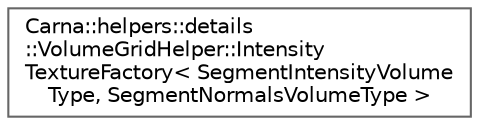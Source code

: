 digraph "Graphical Class Hierarchy"
{
 // LATEX_PDF_SIZE
  bgcolor="transparent";
  edge [fontname=Helvetica,fontsize=10,labelfontname=Helvetica,labelfontsize=10];
  node [fontname=Helvetica,fontsize=10,shape=box,height=0.2,width=0.4];
  rankdir="LR";
  Node0 [id="Node000000",label="Carna::helpers::details\l::VolumeGridHelper::Intensity\lTextureFactory\< SegmentIntensityVolume\lType, SegmentNormalsVolumeType \>",height=0.2,width=0.4,color="grey40", fillcolor="white", style="filled",URL="$structCarna_1_1helpers_1_1details_1_1VolumeGridHelper_1_1IntensityTextureFactory.html",tooltip="Creates textures that represents base::VolumeSegment::intensities in video memory."];
}
